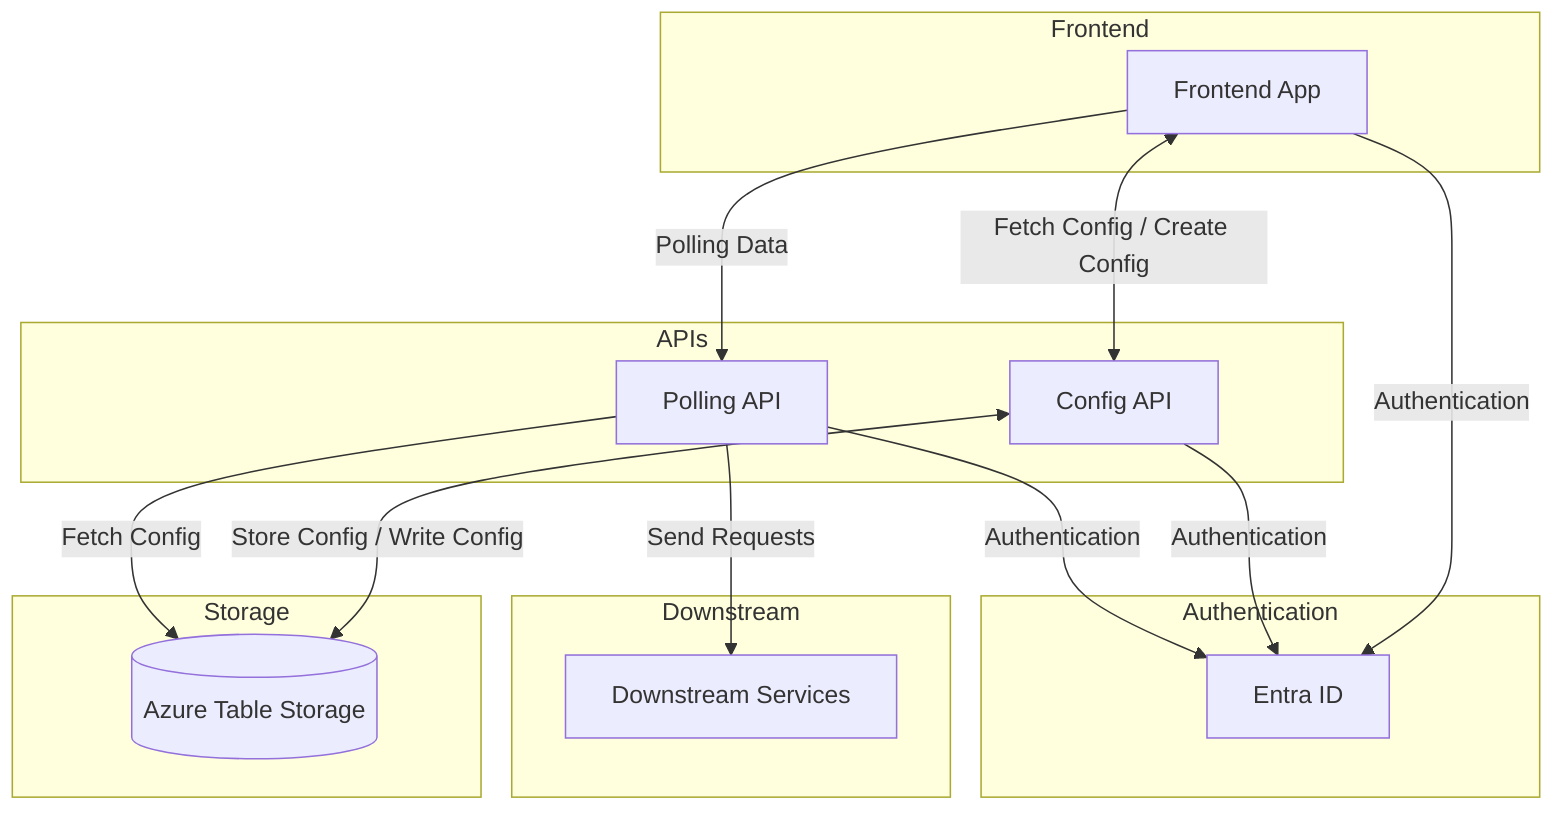 graph TD
  subgraph Auth[Authentication]
    EntraID[Entra ID]
  end
  subgraph Storage[Storage]
    AzureTable[(Azure Table Storage)]
  end
  
  subgraph FrontendApp[Frontend]
    FrontendNode[Frontend App]
  end

  subgraph APIs[APIs]
    ConfigAPI[Config API]
    PollingAPI[Polling API]
  end
  
  subgraph DownstreamS[Downstream]
    DownstreamServices[Downstream Services]
  end
  
  FrontendNode <-->|Fetch Config / Create Config| ConfigAPI
  FrontendNode -->|Polling Data| PollingAPI
  FrontendNode -->|Authentication| EntraID
  
  ConfigAPI <-->|Store Config / Write Config| AzureTable
  ConfigAPI -->|Authentication| EntraID
  
  
  PollingAPI -->|Send Requests| DownstreamServices
  PollingAPI -->|Fetch Config| AzureTable
  PollingAPI -->|Authentication| EntraID